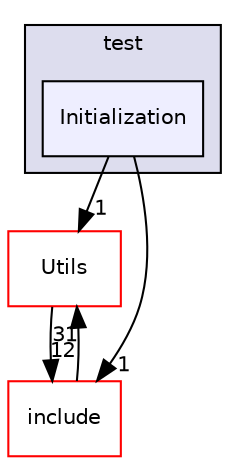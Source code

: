 digraph "/workplace/avs-device-sdk/AVSCommon/AVS/test/Initialization" {
  compound=true
  node [ fontsize="10", fontname="Helvetica"];
  edge [ labelfontsize="10", labelfontname="Helvetica"];
  subgraph clusterdir_17565a3651b6551653a4e14cb661c95c {
    graph [ bgcolor="#ddddee", pencolor="black", label="test" fontname="Helvetica", fontsize="10", URL="dir_17565a3651b6551653a4e14cb661c95c.html"]
  dir_4a85bd9ca587dd2a4d3cee3919d0715f [shape=box, label="Initialization", style="filled", fillcolor="#eeeeff", pencolor="black", URL="dir_4a85bd9ca587dd2a4d3cee3919d0715f.html"];
  }
  dir_49dd3d9ac5586189aa170bac46425b9c [shape=box label="Utils" fillcolor="white" style="filled" color="red" URL="dir_49dd3d9ac5586189aa170bac46425b9c.html"];
  dir_a8d3deb3c1282038af9ce4454694c1e1 [shape=box label="include" fillcolor="white" style="filled" color="red" URL="dir_a8d3deb3c1282038af9ce4454694c1e1.html"];
  dir_49dd3d9ac5586189aa170bac46425b9c->dir_a8d3deb3c1282038af9ce4454694c1e1 [headlabel="12", labeldistance=1.5 headhref="dir_000184_000158.html"];
  dir_a8d3deb3c1282038af9ce4454694c1e1->dir_49dd3d9ac5586189aa170bac46425b9c [headlabel="31", labeldistance=1.5 headhref="dir_000158_000184.html"];
  dir_4a85bd9ca587dd2a4d3cee3919d0715f->dir_49dd3d9ac5586189aa170bac46425b9c [headlabel="1", labeldistance=1.5 headhref="dir_000193_000184.html"];
  dir_4a85bd9ca587dd2a4d3cee3919d0715f->dir_a8d3deb3c1282038af9ce4454694c1e1 [headlabel="1", labeldistance=1.5 headhref="dir_000193_000158.html"];
}
